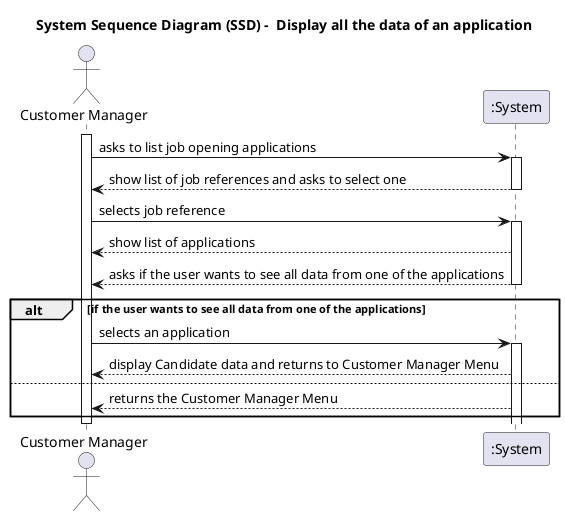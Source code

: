 @startuml
'skinparam monochrome true
'skinparam packageStyle rectangle
'skinparam shadowing false

title System Sequence Diagram (SSD) -  Display all the data of an application

actor "Customer Manager" as Agent
participant ":System" as System

activate Agent

Agent -> System : asks to list job opening applications
activate System

System --> Agent: show list of job references and asks to select one
deactivate

Agent -> System : selects job reference
activate System

System --> Agent : show list of applications
System --> Agent : asks if the user wants to see all data from one of the applications
deactivate

alt if the user wants to see all data from one of the applications

Agent -> System : selects an application
activate System

System --> Agent : display Candidate data and returns to Customer Manager Menu

else
System --> Agent :returns the Customer Manager Menu

end


deactivate Agent

@enduml
